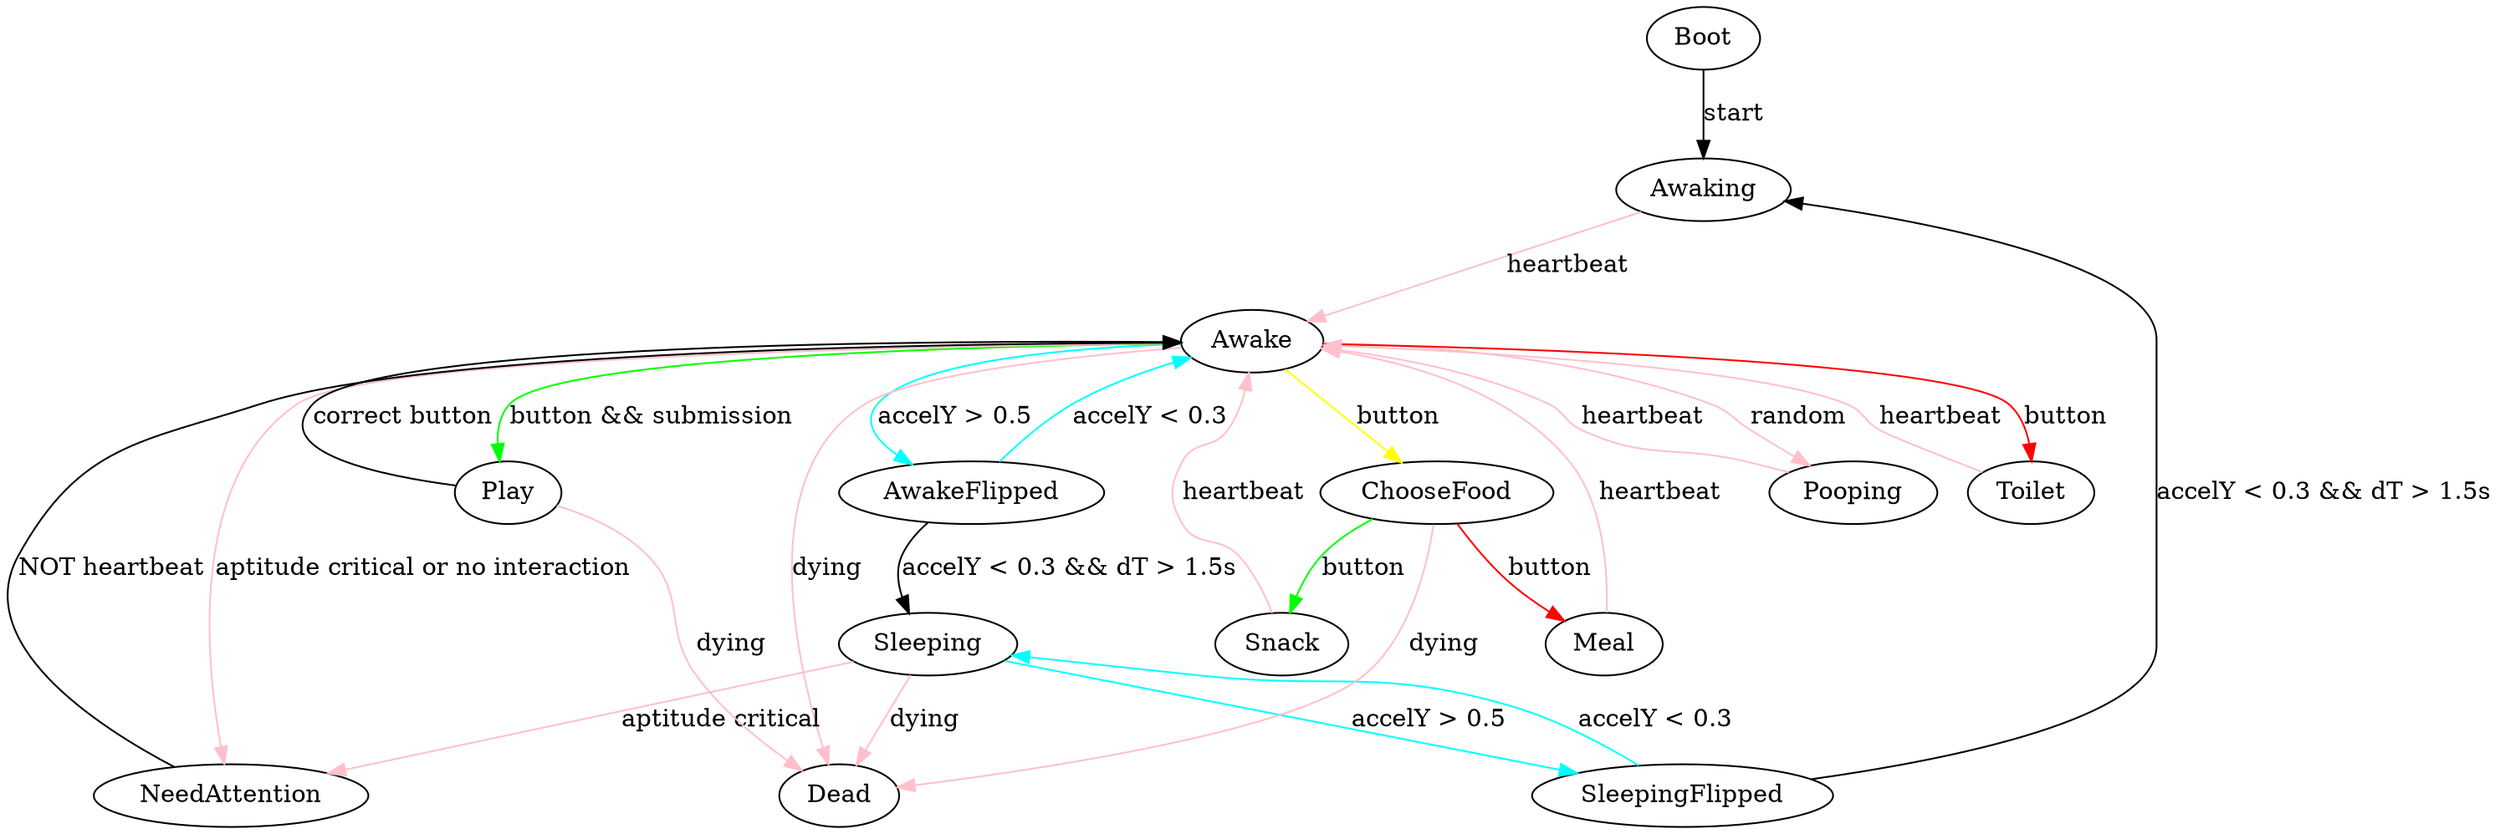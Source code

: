 digraph virtualpet {
    Boot -> Awaking [label="start"];
    Awaking -> Awake [label="heartbeat", color="pink"];

    Awake -> AwakeFlipped [label="accelY > 0.5", color="cyan"];
    AwakeFlipped -> Awake [label="accelY < 0.3", color="cyan"];
    AwakeFlipped -> Sleeping [label="accelY < 0.3 && dT > 1.5s"];
    Sleeping -> SleepingFlipped [label="accelY > 0.5", color="cyan"];
    SleepingFlipped -> Sleeping [label="accelY < 0.3", color="cyan"];
    SleepingFlipped -> Awaking [label="accelY < 0.3 && dT > 1.5s"];

    Awake -> Play [label="button && submission", color="green"];
    Play -> Awake [label="correct button"];

    Sleeping -> NeedAttention [label="aptitude critical", color="pink"];
    Awake -> NeedAttention [label="aptitude critical or no interaction", color="pink"];
    NeedAttention -> Awake [label="NOT heartbeat"];

    Awake -> ChooseFood [label="button", color="yellow"];
    ChooseFood -> Snack [label="button", color="green"];
    ChooseFood -> Meal  [label="button", color="red"];
    Snack -> Awake [label="heartbeat", color="pink"];
    Meal -> Awake [label="heartbeat", color="pink"];

    Awake -> Dead [label="dying", color="pink"];
    Sleeping -> Dead [label="dying", color="pink"];
    Play -> Dead [label="dying", color="pink"];
    ChooseFood -> Dead [label="dying", color="pink"];

    Awake -> Pooping [label="random", color="pink"];
    Pooping -> Awake [label="heartbeat", color="pink"];

    Awake -> Toilet [label="button", color="red"];
    Toilet -> Awake [label="heartbeat", color="pink"];
}